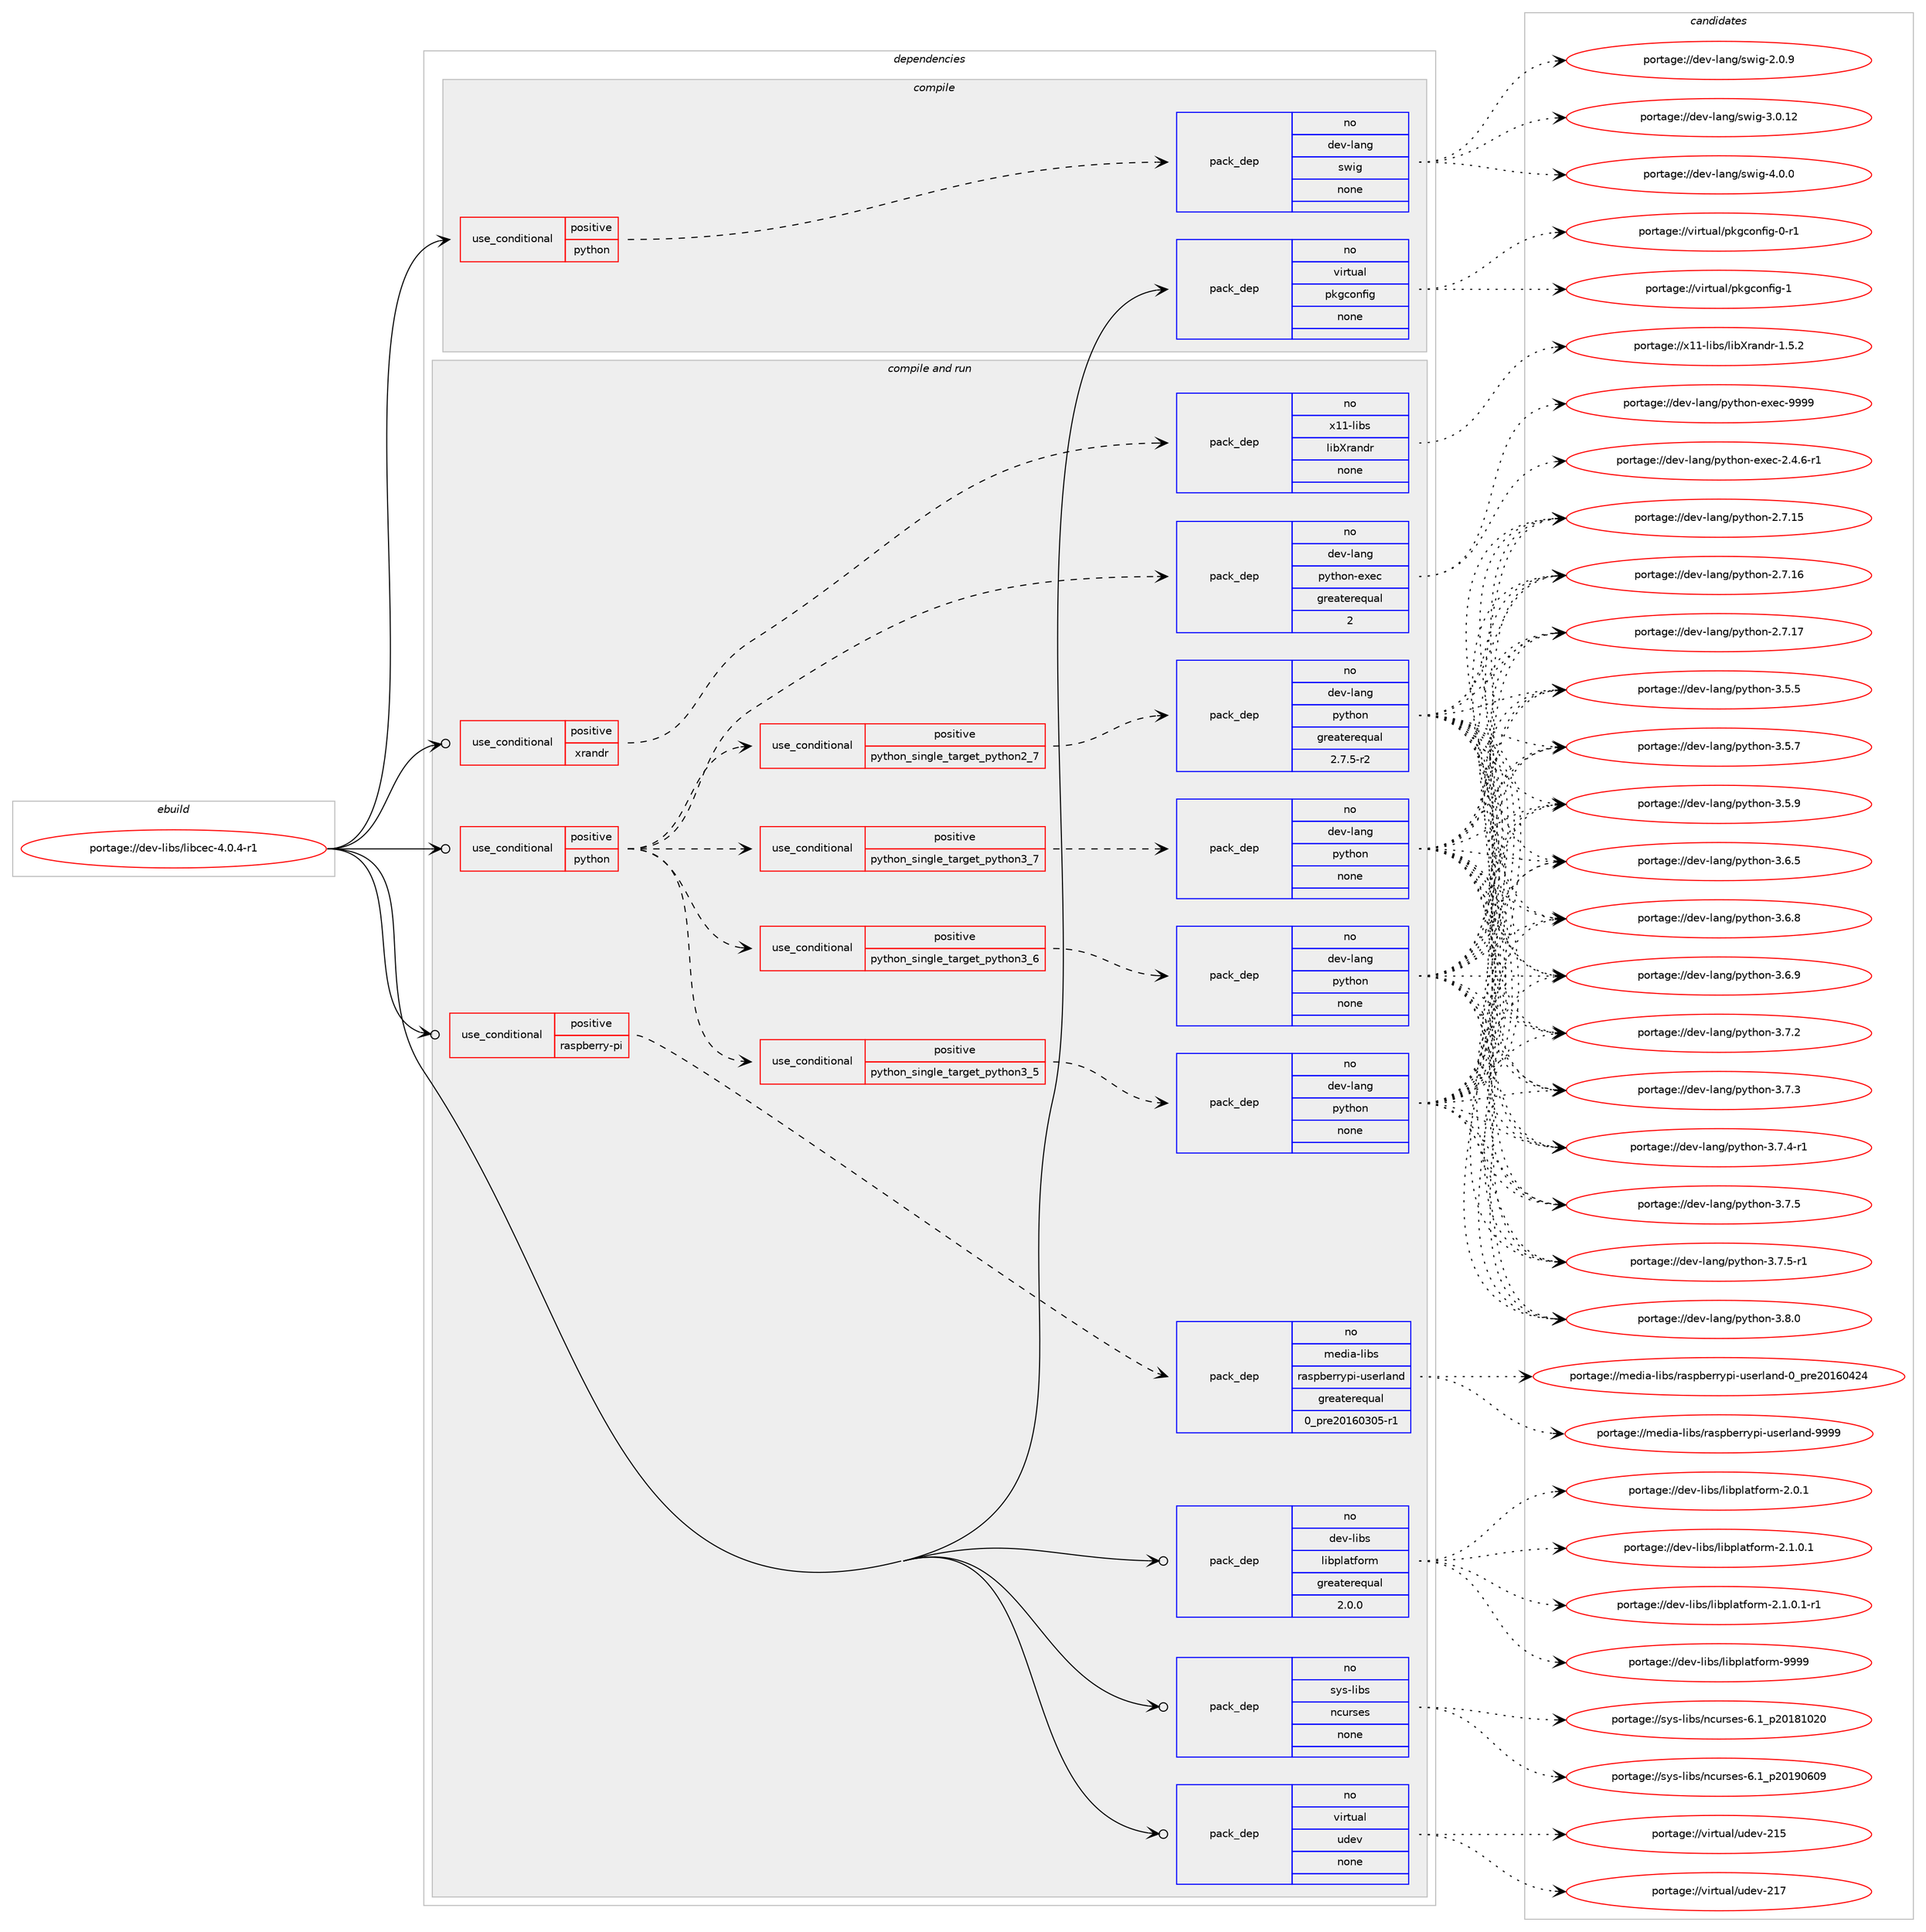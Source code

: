 digraph prolog {

# *************
# Graph options
# *************

newrank=true;
concentrate=true;
compound=true;
graph [rankdir=LR,fontname=Helvetica,fontsize=10,ranksep=1.5];#, ranksep=2.5, nodesep=0.2];
edge  [arrowhead=vee];
node  [fontname=Helvetica,fontsize=10];

# **********
# The ebuild
# **********

subgraph cluster_leftcol {
color=gray;
rank=same;
label=<<i>ebuild</i>>;
id [label="portage://dev-libs/libcec-4.0.4-r1", color=red, width=4, href="../dev-libs/libcec-4.0.4-r1.svg"];
}

# ****************
# The dependencies
# ****************

subgraph cluster_midcol {
color=gray;
label=<<i>dependencies</i>>;
subgraph cluster_compile {
fillcolor="#eeeeee";
style=filled;
label=<<i>compile</i>>;
subgraph cond20900 {
dependency100035 [label=<<TABLE BORDER="0" CELLBORDER="1" CELLSPACING="0" CELLPADDING="4"><TR><TD ROWSPAN="3" CELLPADDING="10">use_conditional</TD></TR><TR><TD>positive</TD></TR><TR><TD>python</TD></TR></TABLE>>, shape=none, color=red];
subgraph pack76163 {
dependency100036 [label=<<TABLE BORDER="0" CELLBORDER="1" CELLSPACING="0" CELLPADDING="4" WIDTH="220"><TR><TD ROWSPAN="6" CELLPADDING="30">pack_dep</TD></TR><TR><TD WIDTH="110">no</TD></TR><TR><TD>dev-lang</TD></TR><TR><TD>swig</TD></TR><TR><TD>none</TD></TR><TR><TD></TD></TR></TABLE>>, shape=none, color=blue];
}
dependency100035:e -> dependency100036:w [weight=20,style="dashed",arrowhead="vee"];
}
id:e -> dependency100035:w [weight=20,style="solid",arrowhead="vee"];
subgraph pack76164 {
dependency100037 [label=<<TABLE BORDER="0" CELLBORDER="1" CELLSPACING="0" CELLPADDING="4" WIDTH="220"><TR><TD ROWSPAN="6" CELLPADDING="30">pack_dep</TD></TR><TR><TD WIDTH="110">no</TD></TR><TR><TD>virtual</TD></TR><TR><TD>pkgconfig</TD></TR><TR><TD>none</TD></TR><TR><TD></TD></TR></TABLE>>, shape=none, color=blue];
}
id:e -> dependency100037:w [weight=20,style="solid",arrowhead="vee"];
}
subgraph cluster_compileandrun {
fillcolor="#eeeeee";
style=filled;
label=<<i>compile and run</i>>;
subgraph cond20901 {
dependency100038 [label=<<TABLE BORDER="0" CELLBORDER="1" CELLSPACING="0" CELLPADDING="4"><TR><TD ROWSPAN="3" CELLPADDING="10">use_conditional</TD></TR><TR><TD>positive</TD></TR><TR><TD>python</TD></TR></TABLE>>, shape=none, color=red];
subgraph cond20902 {
dependency100039 [label=<<TABLE BORDER="0" CELLBORDER="1" CELLSPACING="0" CELLPADDING="4"><TR><TD ROWSPAN="3" CELLPADDING="10">use_conditional</TD></TR><TR><TD>positive</TD></TR><TR><TD>python_single_target_python2_7</TD></TR></TABLE>>, shape=none, color=red];
subgraph pack76165 {
dependency100040 [label=<<TABLE BORDER="0" CELLBORDER="1" CELLSPACING="0" CELLPADDING="4" WIDTH="220"><TR><TD ROWSPAN="6" CELLPADDING="30">pack_dep</TD></TR><TR><TD WIDTH="110">no</TD></TR><TR><TD>dev-lang</TD></TR><TR><TD>python</TD></TR><TR><TD>greaterequal</TD></TR><TR><TD>2.7.5-r2</TD></TR></TABLE>>, shape=none, color=blue];
}
dependency100039:e -> dependency100040:w [weight=20,style="dashed",arrowhead="vee"];
}
dependency100038:e -> dependency100039:w [weight=20,style="dashed",arrowhead="vee"];
subgraph cond20903 {
dependency100041 [label=<<TABLE BORDER="0" CELLBORDER="1" CELLSPACING="0" CELLPADDING="4"><TR><TD ROWSPAN="3" CELLPADDING="10">use_conditional</TD></TR><TR><TD>positive</TD></TR><TR><TD>python_single_target_python3_5</TD></TR></TABLE>>, shape=none, color=red];
subgraph pack76166 {
dependency100042 [label=<<TABLE BORDER="0" CELLBORDER="1" CELLSPACING="0" CELLPADDING="4" WIDTH="220"><TR><TD ROWSPAN="6" CELLPADDING="30">pack_dep</TD></TR><TR><TD WIDTH="110">no</TD></TR><TR><TD>dev-lang</TD></TR><TR><TD>python</TD></TR><TR><TD>none</TD></TR><TR><TD></TD></TR></TABLE>>, shape=none, color=blue];
}
dependency100041:e -> dependency100042:w [weight=20,style="dashed",arrowhead="vee"];
}
dependency100038:e -> dependency100041:w [weight=20,style="dashed",arrowhead="vee"];
subgraph cond20904 {
dependency100043 [label=<<TABLE BORDER="0" CELLBORDER="1" CELLSPACING="0" CELLPADDING="4"><TR><TD ROWSPAN="3" CELLPADDING="10">use_conditional</TD></TR><TR><TD>positive</TD></TR><TR><TD>python_single_target_python3_6</TD></TR></TABLE>>, shape=none, color=red];
subgraph pack76167 {
dependency100044 [label=<<TABLE BORDER="0" CELLBORDER="1" CELLSPACING="0" CELLPADDING="4" WIDTH="220"><TR><TD ROWSPAN="6" CELLPADDING="30">pack_dep</TD></TR><TR><TD WIDTH="110">no</TD></TR><TR><TD>dev-lang</TD></TR><TR><TD>python</TD></TR><TR><TD>none</TD></TR><TR><TD></TD></TR></TABLE>>, shape=none, color=blue];
}
dependency100043:e -> dependency100044:w [weight=20,style="dashed",arrowhead="vee"];
}
dependency100038:e -> dependency100043:w [weight=20,style="dashed",arrowhead="vee"];
subgraph cond20905 {
dependency100045 [label=<<TABLE BORDER="0" CELLBORDER="1" CELLSPACING="0" CELLPADDING="4"><TR><TD ROWSPAN="3" CELLPADDING="10">use_conditional</TD></TR><TR><TD>positive</TD></TR><TR><TD>python_single_target_python3_7</TD></TR></TABLE>>, shape=none, color=red];
subgraph pack76168 {
dependency100046 [label=<<TABLE BORDER="0" CELLBORDER="1" CELLSPACING="0" CELLPADDING="4" WIDTH="220"><TR><TD ROWSPAN="6" CELLPADDING="30">pack_dep</TD></TR><TR><TD WIDTH="110">no</TD></TR><TR><TD>dev-lang</TD></TR><TR><TD>python</TD></TR><TR><TD>none</TD></TR><TR><TD></TD></TR></TABLE>>, shape=none, color=blue];
}
dependency100045:e -> dependency100046:w [weight=20,style="dashed",arrowhead="vee"];
}
dependency100038:e -> dependency100045:w [weight=20,style="dashed",arrowhead="vee"];
subgraph pack76169 {
dependency100047 [label=<<TABLE BORDER="0" CELLBORDER="1" CELLSPACING="0" CELLPADDING="4" WIDTH="220"><TR><TD ROWSPAN="6" CELLPADDING="30">pack_dep</TD></TR><TR><TD WIDTH="110">no</TD></TR><TR><TD>dev-lang</TD></TR><TR><TD>python-exec</TD></TR><TR><TD>greaterequal</TD></TR><TR><TD>2</TD></TR></TABLE>>, shape=none, color=blue];
}
dependency100038:e -> dependency100047:w [weight=20,style="dashed",arrowhead="vee"];
}
id:e -> dependency100038:w [weight=20,style="solid",arrowhead="odotvee"];
subgraph cond20906 {
dependency100048 [label=<<TABLE BORDER="0" CELLBORDER="1" CELLSPACING="0" CELLPADDING="4"><TR><TD ROWSPAN="3" CELLPADDING="10">use_conditional</TD></TR><TR><TD>positive</TD></TR><TR><TD>raspberry-pi</TD></TR></TABLE>>, shape=none, color=red];
subgraph pack76170 {
dependency100049 [label=<<TABLE BORDER="0" CELLBORDER="1" CELLSPACING="0" CELLPADDING="4" WIDTH="220"><TR><TD ROWSPAN="6" CELLPADDING="30">pack_dep</TD></TR><TR><TD WIDTH="110">no</TD></TR><TR><TD>media-libs</TD></TR><TR><TD>raspberrypi-userland</TD></TR><TR><TD>greaterequal</TD></TR><TR><TD>0_pre20160305-r1</TD></TR></TABLE>>, shape=none, color=blue];
}
dependency100048:e -> dependency100049:w [weight=20,style="dashed",arrowhead="vee"];
}
id:e -> dependency100048:w [weight=20,style="solid",arrowhead="odotvee"];
subgraph cond20907 {
dependency100050 [label=<<TABLE BORDER="0" CELLBORDER="1" CELLSPACING="0" CELLPADDING="4"><TR><TD ROWSPAN="3" CELLPADDING="10">use_conditional</TD></TR><TR><TD>positive</TD></TR><TR><TD>xrandr</TD></TR></TABLE>>, shape=none, color=red];
subgraph pack76171 {
dependency100051 [label=<<TABLE BORDER="0" CELLBORDER="1" CELLSPACING="0" CELLPADDING="4" WIDTH="220"><TR><TD ROWSPAN="6" CELLPADDING="30">pack_dep</TD></TR><TR><TD WIDTH="110">no</TD></TR><TR><TD>x11-libs</TD></TR><TR><TD>libXrandr</TD></TR><TR><TD>none</TD></TR><TR><TD></TD></TR></TABLE>>, shape=none, color=blue];
}
dependency100050:e -> dependency100051:w [weight=20,style="dashed",arrowhead="vee"];
}
id:e -> dependency100050:w [weight=20,style="solid",arrowhead="odotvee"];
subgraph pack76172 {
dependency100052 [label=<<TABLE BORDER="0" CELLBORDER="1" CELLSPACING="0" CELLPADDING="4" WIDTH="220"><TR><TD ROWSPAN="6" CELLPADDING="30">pack_dep</TD></TR><TR><TD WIDTH="110">no</TD></TR><TR><TD>dev-libs</TD></TR><TR><TD>libplatform</TD></TR><TR><TD>greaterequal</TD></TR><TR><TD>2.0.0</TD></TR></TABLE>>, shape=none, color=blue];
}
id:e -> dependency100052:w [weight=20,style="solid",arrowhead="odotvee"];
subgraph pack76173 {
dependency100053 [label=<<TABLE BORDER="0" CELLBORDER="1" CELLSPACING="0" CELLPADDING="4" WIDTH="220"><TR><TD ROWSPAN="6" CELLPADDING="30">pack_dep</TD></TR><TR><TD WIDTH="110">no</TD></TR><TR><TD>sys-libs</TD></TR><TR><TD>ncurses</TD></TR><TR><TD>none</TD></TR><TR><TD></TD></TR></TABLE>>, shape=none, color=blue];
}
id:e -> dependency100053:w [weight=20,style="solid",arrowhead="odotvee"];
subgraph pack76174 {
dependency100054 [label=<<TABLE BORDER="0" CELLBORDER="1" CELLSPACING="0" CELLPADDING="4" WIDTH="220"><TR><TD ROWSPAN="6" CELLPADDING="30">pack_dep</TD></TR><TR><TD WIDTH="110">no</TD></TR><TR><TD>virtual</TD></TR><TR><TD>udev</TD></TR><TR><TD>none</TD></TR><TR><TD></TD></TR></TABLE>>, shape=none, color=blue];
}
id:e -> dependency100054:w [weight=20,style="solid",arrowhead="odotvee"];
}
subgraph cluster_run {
fillcolor="#eeeeee";
style=filled;
label=<<i>run</i>>;
}
}

# **************
# The candidates
# **************

subgraph cluster_choices {
rank=same;
color=gray;
label=<<i>candidates</i>>;

subgraph choice76163 {
color=black;
nodesep=1;
choiceportage100101118451089711010347115119105103455046484657 [label="portage://dev-lang/swig-2.0.9", color=red, width=4,href="../dev-lang/swig-2.0.9.svg"];
choiceportage10010111845108971101034711511910510345514648464950 [label="portage://dev-lang/swig-3.0.12", color=red, width=4,href="../dev-lang/swig-3.0.12.svg"];
choiceportage100101118451089711010347115119105103455246484648 [label="portage://dev-lang/swig-4.0.0", color=red, width=4,href="../dev-lang/swig-4.0.0.svg"];
dependency100036:e -> choiceportage100101118451089711010347115119105103455046484657:w [style=dotted,weight="100"];
dependency100036:e -> choiceportage10010111845108971101034711511910510345514648464950:w [style=dotted,weight="100"];
dependency100036:e -> choiceportage100101118451089711010347115119105103455246484648:w [style=dotted,weight="100"];
}
subgraph choice76164 {
color=black;
nodesep=1;
choiceportage11810511411611797108471121071039911111010210510345484511449 [label="portage://virtual/pkgconfig-0-r1", color=red, width=4,href="../virtual/pkgconfig-0-r1.svg"];
choiceportage1181051141161179710847112107103991111101021051034549 [label="portage://virtual/pkgconfig-1", color=red, width=4,href="../virtual/pkgconfig-1.svg"];
dependency100037:e -> choiceportage11810511411611797108471121071039911111010210510345484511449:w [style=dotted,weight="100"];
dependency100037:e -> choiceportage1181051141161179710847112107103991111101021051034549:w [style=dotted,weight="100"];
}
subgraph choice76165 {
color=black;
nodesep=1;
choiceportage10010111845108971101034711212111610411111045504655464953 [label="portage://dev-lang/python-2.7.15", color=red, width=4,href="../dev-lang/python-2.7.15.svg"];
choiceportage10010111845108971101034711212111610411111045504655464954 [label="portage://dev-lang/python-2.7.16", color=red, width=4,href="../dev-lang/python-2.7.16.svg"];
choiceportage10010111845108971101034711212111610411111045504655464955 [label="portage://dev-lang/python-2.7.17", color=red, width=4,href="../dev-lang/python-2.7.17.svg"];
choiceportage100101118451089711010347112121116104111110455146534653 [label="portage://dev-lang/python-3.5.5", color=red, width=4,href="../dev-lang/python-3.5.5.svg"];
choiceportage100101118451089711010347112121116104111110455146534655 [label="portage://dev-lang/python-3.5.7", color=red, width=4,href="../dev-lang/python-3.5.7.svg"];
choiceportage100101118451089711010347112121116104111110455146534657 [label="portage://dev-lang/python-3.5.9", color=red, width=4,href="../dev-lang/python-3.5.9.svg"];
choiceportage100101118451089711010347112121116104111110455146544653 [label="portage://dev-lang/python-3.6.5", color=red, width=4,href="../dev-lang/python-3.6.5.svg"];
choiceportage100101118451089711010347112121116104111110455146544656 [label="portage://dev-lang/python-3.6.8", color=red, width=4,href="../dev-lang/python-3.6.8.svg"];
choiceportage100101118451089711010347112121116104111110455146544657 [label="portage://dev-lang/python-3.6.9", color=red, width=4,href="../dev-lang/python-3.6.9.svg"];
choiceportage100101118451089711010347112121116104111110455146554650 [label="portage://dev-lang/python-3.7.2", color=red, width=4,href="../dev-lang/python-3.7.2.svg"];
choiceportage100101118451089711010347112121116104111110455146554651 [label="portage://dev-lang/python-3.7.3", color=red, width=4,href="../dev-lang/python-3.7.3.svg"];
choiceportage1001011184510897110103471121211161041111104551465546524511449 [label="portage://dev-lang/python-3.7.4-r1", color=red, width=4,href="../dev-lang/python-3.7.4-r1.svg"];
choiceportage100101118451089711010347112121116104111110455146554653 [label="portage://dev-lang/python-3.7.5", color=red, width=4,href="../dev-lang/python-3.7.5.svg"];
choiceportage1001011184510897110103471121211161041111104551465546534511449 [label="portage://dev-lang/python-3.7.5-r1", color=red, width=4,href="../dev-lang/python-3.7.5-r1.svg"];
choiceportage100101118451089711010347112121116104111110455146564648 [label="portage://dev-lang/python-3.8.0", color=red, width=4,href="../dev-lang/python-3.8.0.svg"];
dependency100040:e -> choiceportage10010111845108971101034711212111610411111045504655464953:w [style=dotted,weight="100"];
dependency100040:e -> choiceportage10010111845108971101034711212111610411111045504655464954:w [style=dotted,weight="100"];
dependency100040:e -> choiceportage10010111845108971101034711212111610411111045504655464955:w [style=dotted,weight="100"];
dependency100040:e -> choiceportage100101118451089711010347112121116104111110455146534653:w [style=dotted,weight="100"];
dependency100040:e -> choiceportage100101118451089711010347112121116104111110455146534655:w [style=dotted,weight="100"];
dependency100040:e -> choiceportage100101118451089711010347112121116104111110455146534657:w [style=dotted,weight="100"];
dependency100040:e -> choiceportage100101118451089711010347112121116104111110455146544653:w [style=dotted,weight="100"];
dependency100040:e -> choiceportage100101118451089711010347112121116104111110455146544656:w [style=dotted,weight="100"];
dependency100040:e -> choiceportage100101118451089711010347112121116104111110455146544657:w [style=dotted,weight="100"];
dependency100040:e -> choiceportage100101118451089711010347112121116104111110455146554650:w [style=dotted,weight="100"];
dependency100040:e -> choiceportage100101118451089711010347112121116104111110455146554651:w [style=dotted,weight="100"];
dependency100040:e -> choiceportage1001011184510897110103471121211161041111104551465546524511449:w [style=dotted,weight="100"];
dependency100040:e -> choiceportage100101118451089711010347112121116104111110455146554653:w [style=dotted,weight="100"];
dependency100040:e -> choiceportage1001011184510897110103471121211161041111104551465546534511449:w [style=dotted,weight="100"];
dependency100040:e -> choiceportage100101118451089711010347112121116104111110455146564648:w [style=dotted,weight="100"];
}
subgraph choice76166 {
color=black;
nodesep=1;
choiceportage10010111845108971101034711212111610411111045504655464953 [label="portage://dev-lang/python-2.7.15", color=red, width=4,href="../dev-lang/python-2.7.15.svg"];
choiceportage10010111845108971101034711212111610411111045504655464954 [label="portage://dev-lang/python-2.7.16", color=red, width=4,href="../dev-lang/python-2.7.16.svg"];
choiceportage10010111845108971101034711212111610411111045504655464955 [label="portage://dev-lang/python-2.7.17", color=red, width=4,href="../dev-lang/python-2.7.17.svg"];
choiceportage100101118451089711010347112121116104111110455146534653 [label="portage://dev-lang/python-3.5.5", color=red, width=4,href="../dev-lang/python-3.5.5.svg"];
choiceportage100101118451089711010347112121116104111110455146534655 [label="portage://dev-lang/python-3.5.7", color=red, width=4,href="../dev-lang/python-3.5.7.svg"];
choiceportage100101118451089711010347112121116104111110455146534657 [label="portage://dev-lang/python-3.5.9", color=red, width=4,href="../dev-lang/python-3.5.9.svg"];
choiceportage100101118451089711010347112121116104111110455146544653 [label="portage://dev-lang/python-3.6.5", color=red, width=4,href="../dev-lang/python-3.6.5.svg"];
choiceportage100101118451089711010347112121116104111110455146544656 [label="portage://dev-lang/python-3.6.8", color=red, width=4,href="../dev-lang/python-3.6.8.svg"];
choiceportage100101118451089711010347112121116104111110455146544657 [label="portage://dev-lang/python-3.6.9", color=red, width=4,href="../dev-lang/python-3.6.9.svg"];
choiceportage100101118451089711010347112121116104111110455146554650 [label="portage://dev-lang/python-3.7.2", color=red, width=4,href="../dev-lang/python-3.7.2.svg"];
choiceportage100101118451089711010347112121116104111110455146554651 [label="portage://dev-lang/python-3.7.3", color=red, width=4,href="../dev-lang/python-3.7.3.svg"];
choiceportage1001011184510897110103471121211161041111104551465546524511449 [label="portage://dev-lang/python-3.7.4-r1", color=red, width=4,href="../dev-lang/python-3.7.4-r1.svg"];
choiceportage100101118451089711010347112121116104111110455146554653 [label="portage://dev-lang/python-3.7.5", color=red, width=4,href="../dev-lang/python-3.7.5.svg"];
choiceportage1001011184510897110103471121211161041111104551465546534511449 [label="portage://dev-lang/python-3.7.5-r1", color=red, width=4,href="../dev-lang/python-3.7.5-r1.svg"];
choiceportage100101118451089711010347112121116104111110455146564648 [label="portage://dev-lang/python-3.8.0", color=red, width=4,href="../dev-lang/python-3.8.0.svg"];
dependency100042:e -> choiceportage10010111845108971101034711212111610411111045504655464953:w [style=dotted,weight="100"];
dependency100042:e -> choiceportage10010111845108971101034711212111610411111045504655464954:w [style=dotted,weight="100"];
dependency100042:e -> choiceportage10010111845108971101034711212111610411111045504655464955:w [style=dotted,weight="100"];
dependency100042:e -> choiceportage100101118451089711010347112121116104111110455146534653:w [style=dotted,weight="100"];
dependency100042:e -> choiceportage100101118451089711010347112121116104111110455146534655:w [style=dotted,weight="100"];
dependency100042:e -> choiceportage100101118451089711010347112121116104111110455146534657:w [style=dotted,weight="100"];
dependency100042:e -> choiceportage100101118451089711010347112121116104111110455146544653:w [style=dotted,weight="100"];
dependency100042:e -> choiceportage100101118451089711010347112121116104111110455146544656:w [style=dotted,weight="100"];
dependency100042:e -> choiceportage100101118451089711010347112121116104111110455146544657:w [style=dotted,weight="100"];
dependency100042:e -> choiceportage100101118451089711010347112121116104111110455146554650:w [style=dotted,weight="100"];
dependency100042:e -> choiceportage100101118451089711010347112121116104111110455146554651:w [style=dotted,weight="100"];
dependency100042:e -> choiceportage1001011184510897110103471121211161041111104551465546524511449:w [style=dotted,weight="100"];
dependency100042:e -> choiceportage100101118451089711010347112121116104111110455146554653:w [style=dotted,weight="100"];
dependency100042:e -> choiceportage1001011184510897110103471121211161041111104551465546534511449:w [style=dotted,weight="100"];
dependency100042:e -> choiceportage100101118451089711010347112121116104111110455146564648:w [style=dotted,weight="100"];
}
subgraph choice76167 {
color=black;
nodesep=1;
choiceportage10010111845108971101034711212111610411111045504655464953 [label="portage://dev-lang/python-2.7.15", color=red, width=4,href="../dev-lang/python-2.7.15.svg"];
choiceportage10010111845108971101034711212111610411111045504655464954 [label="portage://dev-lang/python-2.7.16", color=red, width=4,href="../dev-lang/python-2.7.16.svg"];
choiceportage10010111845108971101034711212111610411111045504655464955 [label="portage://dev-lang/python-2.7.17", color=red, width=4,href="../dev-lang/python-2.7.17.svg"];
choiceportage100101118451089711010347112121116104111110455146534653 [label="portage://dev-lang/python-3.5.5", color=red, width=4,href="../dev-lang/python-3.5.5.svg"];
choiceportage100101118451089711010347112121116104111110455146534655 [label="portage://dev-lang/python-3.5.7", color=red, width=4,href="../dev-lang/python-3.5.7.svg"];
choiceportage100101118451089711010347112121116104111110455146534657 [label="portage://dev-lang/python-3.5.9", color=red, width=4,href="../dev-lang/python-3.5.9.svg"];
choiceportage100101118451089711010347112121116104111110455146544653 [label="portage://dev-lang/python-3.6.5", color=red, width=4,href="../dev-lang/python-3.6.5.svg"];
choiceportage100101118451089711010347112121116104111110455146544656 [label="portage://dev-lang/python-3.6.8", color=red, width=4,href="../dev-lang/python-3.6.8.svg"];
choiceportage100101118451089711010347112121116104111110455146544657 [label="portage://dev-lang/python-3.6.9", color=red, width=4,href="../dev-lang/python-3.6.9.svg"];
choiceportage100101118451089711010347112121116104111110455146554650 [label="portage://dev-lang/python-3.7.2", color=red, width=4,href="../dev-lang/python-3.7.2.svg"];
choiceportage100101118451089711010347112121116104111110455146554651 [label="portage://dev-lang/python-3.7.3", color=red, width=4,href="../dev-lang/python-3.7.3.svg"];
choiceportage1001011184510897110103471121211161041111104551465546524511449 [label="portage://dev-lang/python-3.7.4-r1", color=red, width=4,href="../dev-lang/python-3.7.4-r1.svg"];
choiceportage100101118451089711010347112121116104111110455146554653 [label="portage://dev-lang/python-3.7.5", color=red, width=4,href="../dev-lang/python-3.7.5.svg"];
choiceportage1001011184510897110103471121211161041111104551465546534511449 [label="portage://dev-lang/python-3.7.5-r1", color=red, width=4,href="../dev-lang/python-3.7.5-r1.svg"];
choiceportage100101118451089711010347112121116104111110455146564648 [label="portage://dev-lang/python-3.8.0", color=red, width=4,href="../dev-lang/python-3.8.0.svg"];
dependency100044:e -> choiceportage10010111845108971101034711212111610411111045504655464953:w [style=dotted,weight="100"];
dependency100044:e -> choiceportage10010111845108971101034711212111610411111045504655464954:w [style=dotted,weight="100"];
dependency100044:e -> choiceportage10010111845108971101034711212111610411111045504655464955:w [style=dotted,weight="100"];
dependency100044:e -> choiceportage100101118451089711010347112121116104111110455146534653:w [style=dotted,weight="100"];
dependency100044:e -> choiceportage100101118451089711010347112121116104111110455146534655:w [style=dotted,weight="100"];
dependency100044:e -> choiceportage100101118451089711010347112121116104111110455146534657:w [style=dotted,weight="100"];
dependency100044:e -> choiceportage100101118451089711010347112121116104111110455146544653:w [style=dotted,weight="100"];
dependency100044:e -> choiceportage100101118451089711010347112121116104111110455146544656:w [style=dotted,weight="100"];
dependency100044:e -> choiceportage100101118451089711010347112121116104111110455146544657:w [style=dotted,weight="100"];
dependency100044:e -> choiceportage100101118451089711010347112121116104111110455146554650:w [style=dotted,weight="100"];
dependency100044:e -> choiceportage100101118451089711010347112121116104111110455146554651:w [style=dotted,weight="100"];
dependency100044:e -> choiceportage1001011184510897110103471121211161041111104551465546524511449:w [style=dotted,weight="100"];
dependency100044:e -> choiceportage100101118451089711010347112121116104111110455146554653:w [style=dotted,weight="100"];
dependency100044:e -> choiceportage1001011184510897110103471121211161041111104551465546534511449:w [style=dotted,weight="100"];
dependency100044:e -> choiceportage100101118451089711010347112121116104111110455146564648:w [style=dotted,weight="100"];
}
subgraph choice76168 {
color=black;
nodesep=1;
choiceportage10010111845108971101034711212111610411111045504655464953 [label="portage://dev-lang/python-2.7.15", color=red, width=4,href="../dev-lang/python-2.7.15.svg"];
choiceportage10010111845108971101034711212111610411111045504655464954 [label="portage://dev-lang/python-2.7.16", color=red, width=4,href="../dev-lang/python-2.7.16.svg"];
choiceportage10010111845108971101034711212111610411111045504655464955 [label="portage://dev-lang/python-2.7.17", color=red, width=4,href="../dev-lang/python-2.7.17.svg"];
choiceportage100101118451089711010347112121116104111110455146534653 [label="portage://dev-lang/python-3.5.5", color=red, width=4,href="../dev-lang/python-3.5.5.svg"];
choiceportage100101118451089711010347112121116104111110455146534655 [label="portage://dev-lang/python-3.5.7", color=red, width=4,href="../dev-lang/python-3.5.7.svg"];
choiceportage100101118451089711010347112121116104111110455146534657 [label="portage://dev-lang/python-3.5.9", color=red, width=4,href="../dev-lang/python-3.5.9.svg"];
choiceportage100101118451089711010347112121116104111110455146544653 [label="portage://dev-lang/python-3.6.5", color=red, width=4,href="../dev-lang/python-3.6.5.svg"];
choiceportage100101118451089711010347112121116104111110455146544656 [label="portage://dev-lang/python-3.6.8", color=red, width=4,href="../dev-lang/python-3.6.8.svg"];
choiceportage100101118451089711010347112121116104111110455146544657 [label="portage://dev-lang/python-3.6.9", color=red, width=4,href="../dev-lang/python-3.6.9.svg"];
choiceportage100101118451089711010347112121116104111110455146554650 [label="portage://dev-lang/python-3.7.2", color=red, width=4,href="../dev-lang/python-3.7.2.svg"];
choiceportage100101118451089711010347112121116104111110455146554651 [label="portage://dev-lang/python-3.7.3", color=red, width=4,href="../dev-lang/python-3.7.3.svg"];
choiceportage1001011184510897110103471121211161041111104551465546524511449 [label="portage://dev-lang/python-3.7.4-r1", color=red, width=4,href="../dev-lang/python-3.7.4-r1.svg"];
choiceportage100101118451089711010347112121116104111110455146554653 [label="portage://dev-lang/python-3.7.5", color=red, width=4,href="../dev-lang/python-3.7.5.svg"];
choiceportage1001011184510897110103471121211161041111104551465546534511449 [label="portage://dev-lang/python-3.7.5-r1", color=red, width=4,href="../dev-lang/python-3.7.5-r1.svg"];
choiceportage100101118451089711010347112121116104111110455146564648 [label="portage://dev-lang/python-3.8.0", color=red, width=4,href="../dev-lang/python-3.8.0.svg"];
dependency100046:e -> choiceportage10010111845108971101034711212111610411111045504655464953:w [style=dotted,weight="100"];
dependency100046:e -> choiceportage10010111845108971101034711212111610411111045504655464954:w [style=dotted,weight="100"];
dependency100046:e -> choiceportage10010111845108971101034711212111610411111045504655464955:w [style=dotted,weight="100"];
dependency100046:e -> choiceportage100101118451089711010347112121116104111110455146534653:w [style=dotted,weight="100"];
dependency100046:e -> choiceportage100101118451089711010347112121116104111110455146534655:w [style=dotted,weight="100"];
dependency100046:e -> choiceportage100101118451089711010347112121116104111110455146534657:w [style=dotted,weight="100"];
dependency100046:e -> choiceportage100101118451089711010347112121116104111110455146544653:w [style=dotted,weight="100"];
dependency100046:e -> choiceportage100101118451089711010347112121116104111110455146544656:w [style=dotted,weight="100"];
dependency100046:e -> choiceportage100101118451089711010347112121116104111110455146544657:w [style=dotted,weight="100"];
dependency100046:e -> choiceportage100101118451089711010347112121116104111110455146554650:w [style=dotted,weight="100"];
dependency100046:e -> choiceportage100101118451089711010347112121116104111110455146554651:w [style=dotted,weight="100"];
dependency100046:e -> choiceportage1001011184510897110103471121211161041111104551465546524511449:w [style=dotted,weight="100"];
dependency100046:e -> choiceportage100101118451089711010347112121116104111110455146554653:w [style=dotted,weight="100"];
dependency100046:e -> choiceportage1001011184510897110103471121211161041111104551465546534511449:w [style=dotted,weight="100"];
dependency100046:e -> choiceportage100101118451089711010347112121116104111110455146564648:w [style=dotted,weight="100"];
}
subgraph choice76169 {
color=black;
nodesep=1;
choiceportage10010111845108971101034711212111610411111045101120101994550465246544511449 [label="portage://dev-lang/python-exec-2.4.6-r1", color=red, width=4,href="../dev-lang/python-exec-2.4.6-r1.svg"];
choiceportage10010111845108971101034711212111610411111045101120101994557575757 [label="portage://dev-lang/python-exec-9999", color=red, width=4,href="../dev-lang/python-exec-9999.svg"];
dependency100047:e -> choiceportage10010111845108971101034711212111610411111045101120101994550465246544511449:w [style=dotted,weight="100"];
dependency100047:e -> choiceportage10010111845108971101034711212111610411111045101120101994557575757:w [style=dotted,weight="100"];
}
subgraph choice76170 {
color=black;
nodesep=1;
choiceportage10910110010597451081059811547114971151129810111411412111210545117115101114108971101004548951121141015048495448525052 [label="portage://media-libs/raspberrypi-userland-0_pre20160424", color=red, width=4,href="../media-libs/raspberrypi-userland-0_pre20160424.svg"];
choiceportage10910110010597451081059811547114971151129810111411412111210545117115101114108971101004557575757 [label="portage://media-libs/raspberrypi-userland-9999", color=red, width=4,href="../media-libs/raspberrypi-userland-9999.svg"];
dependency100049:e -> choiceportage10910110010597451081059811547114971151129810111411412111210545117115101114108971101004548951121141015048495448525052:w [style=dotted,weight="100"];
dependency100049:e -> choiceportage10910110010597451081059811547114971151129810111411412111210545117115101114108971101004557575757:w [style=dotted,weight="100"];
}
subgraph choice76171 {
color=black;
nodesep=1;
choiceportage1204949451081059811547108105988811497110100114454946534650 [label="portage://x11-libs/libXrandr-1.5.2", color=red, width=4,href="../x11-libs/libXrandr-1.5.2.svg"];
dependency100051:e -> choiceportage1204949451081059811547108105988811497110100114454946534650:w [style=dotted,weight="100"];
}
subgraph choice76172 {
color=black;
nodesep=1;
choiceportage1001011184510810598115471081059811210897116102111114109455046484649 [label="portage://dev-libs/libplatform-2.0.1", color=red, width=4,href="../dev-libs/libplatform-2.0.1.svg"];
choiceportage10010111845108105981154710810598112108971161021111141094550464946484649 [label="portage://dev-libs/libplatform-2.1.0.1", color=red, width=4,href="../dev-libs/libplatform-2.1.0.1.svg"];
choiceportage100101118451081059811547108105981121089711610211111410945504649464846494511449 [label="portage://dev-libs/libplatform-2.1.0.1-r1", color=red, width=4,href="../dev-libs/libplatform-2.1.0.1-r1.svg"];
choiceportage10010111845108105981154710810598112108971161021111141094557575757 [label="portage://dev-libs/libplatform-9999", color=red, width=4,href="../dev-libs/libplatform-9999.svg"];
dependency100052:e -> choiceportage1001011184510810598115471081059811210897116102111114109455046484649:w [style=dotted,weight="100"];
dependency100052:e -> choiceportage10010111845108105981154710810598112108971161021111141094550464946484649:w [style=dotted,weight="100"];
dependency100052:e -> choiceportage100101118451081059811547108105981121089711610211111410945504649464846494511449:w [style=dotted,weight="100"];
dependency100052:e -> choiceportage10010111845108105981154710810598112108971161021111141094557575757:w [style=dotted,weight="100"];
}
subgraph choice76173 {
color=black;
nodesep=1;
choiceportage1151211154510810598115471109911711411510111545544649951125048495649485048 [label="portage://sys-libs/ncurses-6.1_p20181020", color=red, width=4,href="../sys-libs/ncurses-6.1_p20181020.svg"];
choiceportage1151211154510810598115471109911711411510111545544649951125048495748544857 [label="portage://sys-libs/ncurses-6.1_p20190609", color=red, width=4,href="../sys-libs/ncurses-6.1_p20190609.svg"];
dependency100053:e -> choiceportage1151211154510810598115471109911711411510111545544649951125048495649485048:w [style=dotted,weight="100"];
dependency100053:e -> choiceportage1151211154510810598115471109911711411510111545544649951125048495748544857:w [style=dotted,weight="100"];
}
subgraph choice76174 {
color=black;
nodesep=1;
choiceportage118105114116117971084711710010111845504953 [label="portage://virtual/udev-215", color=red, width=4,href="../virtual/udev-215.svg"];
choiceportage118105114116117971084711710010111845504955 [label="portage://virtual/udev-217", color=red, width=4,href="../virtual/udev-217.svg"];
dependency100054:e -> choiceportage118105114116117971084711710010111845504953:w [style=dotted,weight="100"];
dependency100054:e -> choiceportage118105114116117971084711710010111845504955:w [style=dotted,weight="100"];
}
}

}
